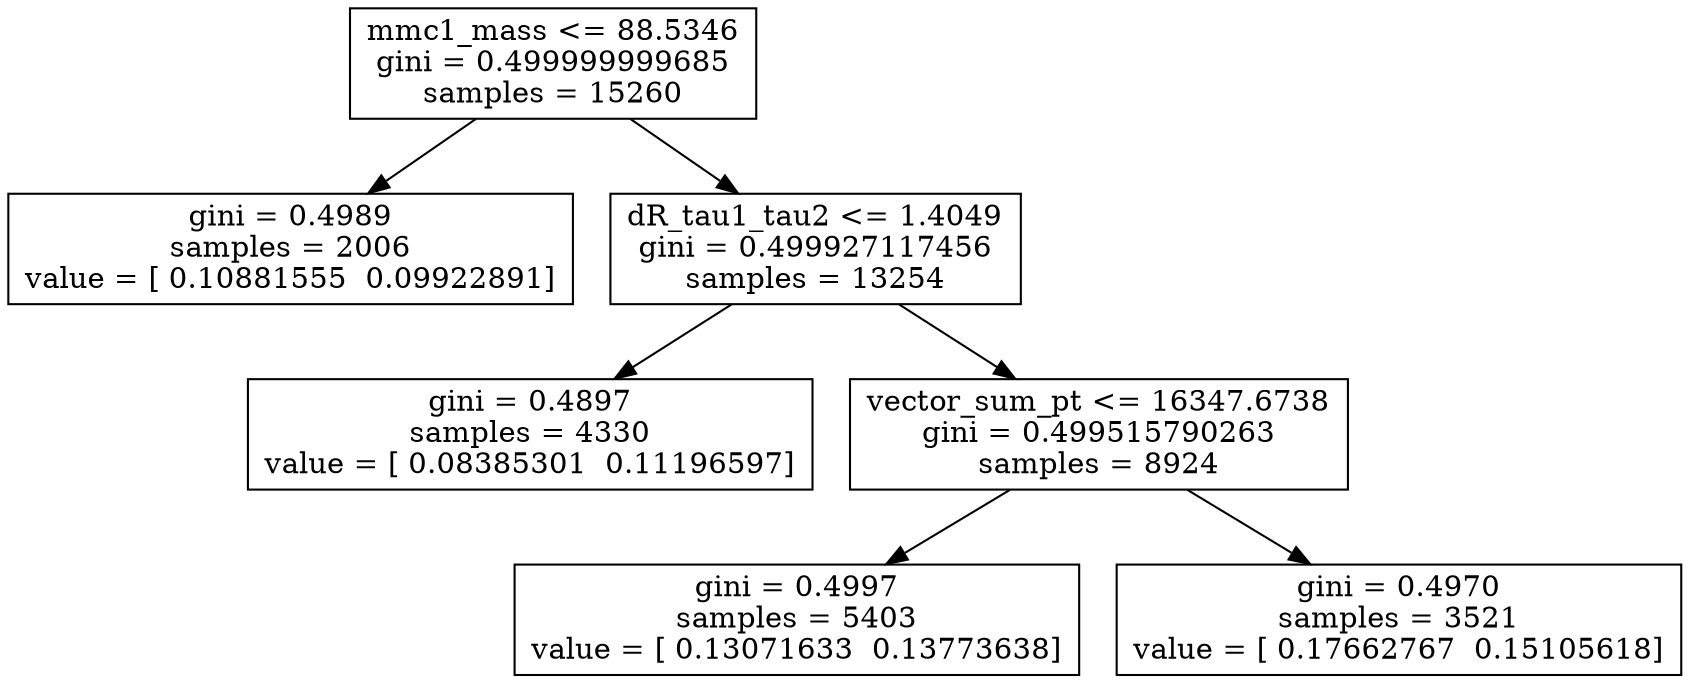 digraph Tree {
0 [label="mmc1_mass <= 88.5346\ngini = 0.499999999685\nsamples = 15260", shape="box"] ;
1 [label="gini = 0.4989\nsamples = 2006\nvalue = [ 0.10881555  0.09922891]", shape="box"] ;
0 -> 1 ;
2 [label="dR_tau1_tau2 <= 1.4049\ngini = 0.499927117456\nsamples = 13254", shape="box"] ;
0 -> 2 ;
3 [label="gini = 0.4897\nsamples = 4330\nvalue = [ 0.08385301  0.11196597]", shape="box"] ;
2 -> 3 ;
4 [label="vector_sum_pt <= 16347.6738\ngini = 0.499515790263\nsamples = 8924", shape="box"] ;
2 -> 4 ;
5 [label="gini = 0.4997\nsamples = 5403\nvalue = [ 0.13071633  0.13773638]", shape="box"] ;
4 -> 5 ;
6 [label="gini = 0.4970\nsamples = 3521\nvalue = [ 0.17662767  0.15105618]", shape="box"] ;
4 -> 6 ;
}